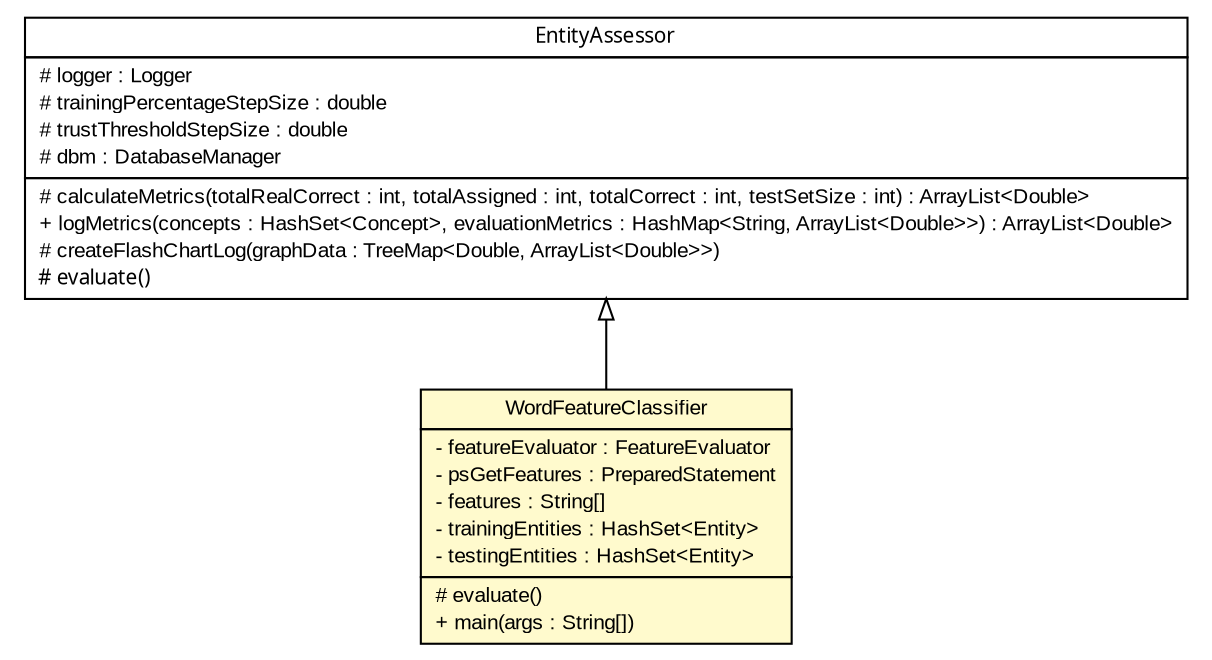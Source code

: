 #!/usr/local/bin/dot
#
# Class diagram 
# Generated by UMLGraph version 5.2 (http://www.umlgraph.org/)
#

digraph G {
	edge [fontname="arial",fontsize=10,labelfontname="arial",labelfontsize=10];
	node [fontname="arial",fontsize=10,shape=plaintext];
	nodesep=0.25;
	ranksep=0.5;
	// tud.iir.classification.entity.WordFeatureClassifier
	c11072 [label=<<table title="tud.iir.classification.entity.WordFeatureClassifier" border="0" cellborder="1" cellspacing="0" cellpadding="2" port="p" bgcolor="lemonChiffon" href="./WordFeatureClassifier.html">
		<tr><td><table border="0" cellspacing="0" cellpadding="1">
<tr><td align="center" balign="center"> WordFeatureClassifier </td></tr>
		</table></td></tr>
		<tr><td><table border="0" cellspacing="0" cellpadding="1">
<tr><td align="left" balign="left"> - featureEvaluator : FeatureEvaluator </td></tr>
<tr><td align="left" balign="left"> - psGetFeatures : PreparedStatement </td></tr>
<tr><td align="left" balign="left"> - features : String[] </td></tr>
<tr><td align="left" balign="left"> - trainingEntities : HashSet&lt;Entity&gt; </td></tr>
<tr><td align="left" balign="left"> - testingEntities : HashSet&lt;Entity&gt; </td></tr>
		</table></td></tr>
		<tr><td><table border="0" cellspacing="0" cellpadding="1">
<tr><td align="left" balign="left"> # evaluate() </td></tr>
<tr><td align="left" balign="left"> + main(args : String[]) </td></tr>
		</table></td></tr>
		</table>>, fontname="arial", fontcolor="black", fontsize=10.0];
	// tud.iir.classification.entity.EntityAssessor
	c11083 [label=<<table title="tud.iir.classification.entity.EntityAssessor" border="0" cellborder="1" cellspacing="0" cellpadding="2" port="p" href="./EntityAssessor.html">
		<tr><td><table border="0" cellspacing="0" cellpadding="1">
<tr><td align="center" balign="center"><font face="ariali"> EntityAssessor </font></td></tr>
		</table></td></tr>
		<tr><td><table border="0" cellspacing="0" cellpadding="1">
<tr><td align="left" balign="left"> # logger : Logger </td></tr>
<tr><td align="left" balign="left"> # trainingPercentageStepSize : double </td></tr>
<tr><td align="left" balign="left"> # trustThresholdStepSize : double </td></tr>
<tr><td align="left" balign="left"> # dbm : DatabaseManager </td></tr>
		</table></td></tr>
		<tr><td><table border="0" cellspacing="0" cellpadding="1">
<tr><td align="left" balign="left"> # calculateMetrics(totalRealCorrect : int, totalAssigned : int, totalCorrect : int, testSetSize : int) : ArrayList&lt;Double&gt; </td></tr>
<tr><td align="left" balign="left"> + logMetrics(concepts : HashSet&lt;Concept&gt;, evaluationMetrics : HashMap&lt;String, ArrayList&lt;Double&gt;&gt;) : ArrayList&lt;Double&gt; </td></tr>
<tr><td align="left" balign="left"> # createFlashChartLog(graphData : TreeMap&lt;Double, ArrayList&lt;Double&gt;&gt;) </td></tr>
<tr><td align="left" balign="left"><font face="ariali" point-size="10.0"> # evaluate() </font></td></tr>
		</table></td></tr>
		</table>>, fontname="arial", fontcolor="black", fontsize=10.0];
	//tud.iir.classification.entity.WordFeatureClassifier extends tud.iir.classification.entity.EntityAssessor
	c11083:p -> c11072:p [dir=back,arrowtail=empty];
}

